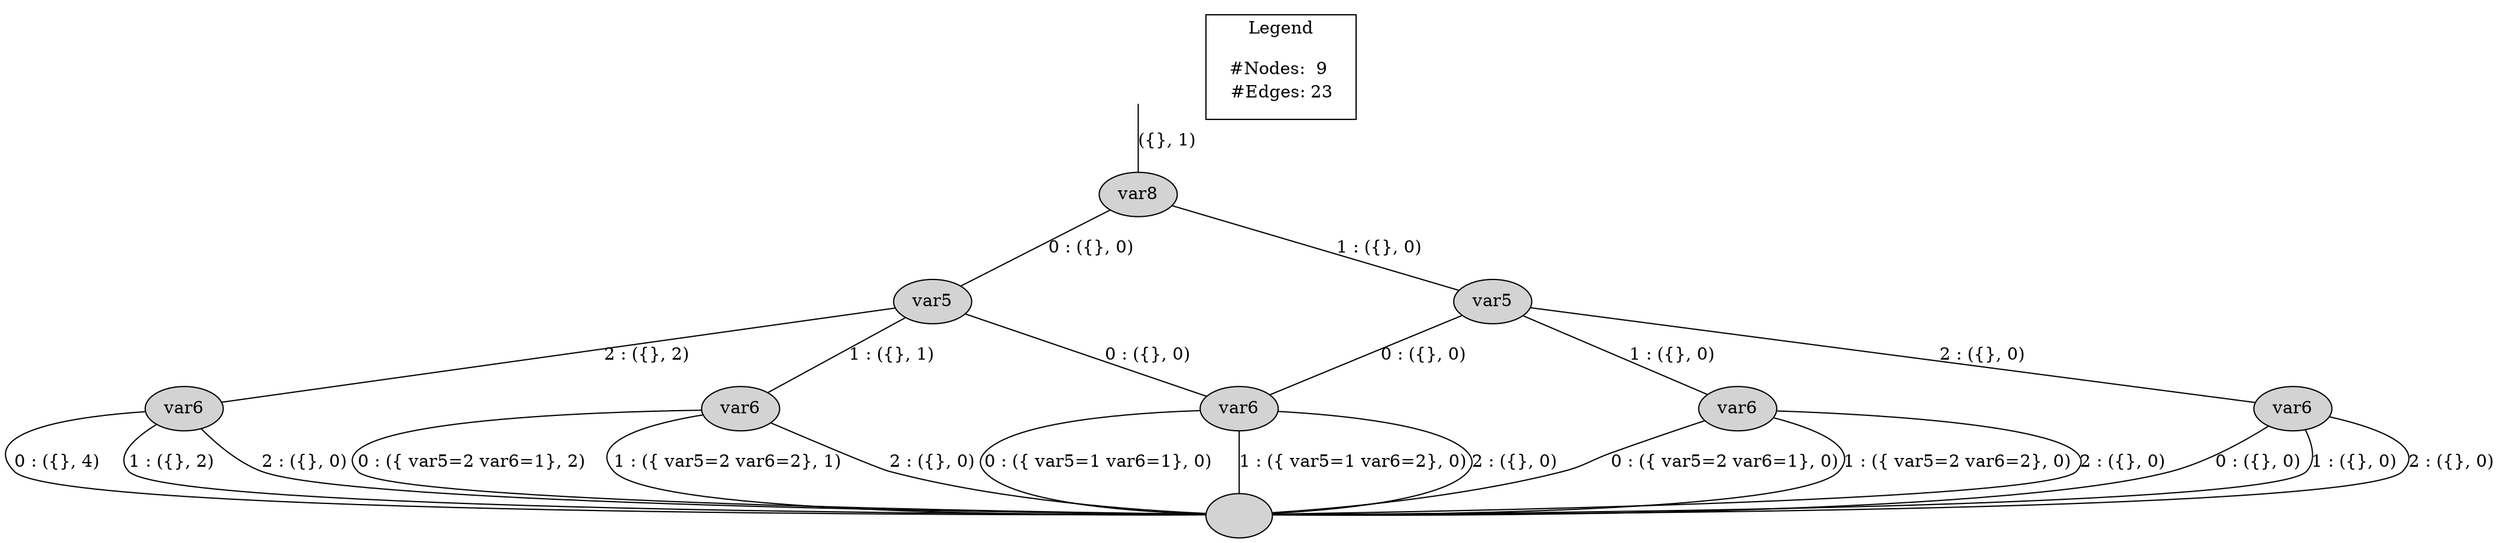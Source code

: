 digraph G {
dummy [style=invis];
dummy -> "8"[arrowhead=none, label="({}, 1)"];
"8"[style=filled, fillcolor=lightgrey, label="var8"];
"8" -> "4" [arrowhead=none,label="0 : ({}, 0)"];
"4"[style=filled, fillcolor=lightgrey, label="var5"];
"4" -> "1" [arrowhead=none,label="0 : ({}, 0)"];
"1"[style=filled, fillcolor=lightgrey, label="var6"];
"1" -> "0" [arrowhead=none,label="0 : ({ var5=1 var6=1}, 0)"];
"0"[style=filled, fillcolor=lightgrey, label=" "];
"1" -> "0" [arrowhead=none,label="1 : ({ var5=1 var6=2}, 0)"];
"1" -> "0" [arrowhead=none,label="2 : ({}, 0)"];
"4" -> "2" [arrowhead=none,label="1 : ({}, 1)"];
"2"[style=filled, fillcolor=lightgrey, label="var6"];
"2" -> "0" [arrowhead=none,label="0 : ({ var5=2 var6=1}, 2)"];
"2" -> "0" [arrowhead=none,label="1 : ({ var5=2 var6=2}, 1)"];
"2" -> "0" [arrowhead=none,label="2 : ({}, 0)"];
"4" -> "3" [arrowhead=none,label="2 : ({}, 2)"];
"3"[style=filled, fillcolor=lightgrey, label="var6"];
"3" -> "0" [arrowhead=none,label="0 : ({}, 4)"];
"3" -> "0" [arrowhead=none,label="1 : ({}, 2)"];
"3" -> "0" [arrowhead=none,label="2 : ({}, 0)"];
"8" -> "7" [arrowhead=none,label="1 : ({}, 0)"];
"7"[style=filled, fillcolor=lightgrey, label="var5"];
"7" -> "1" [arrowhead=none,label="0 : ({}, 0)"];
"7" -> "5" [arrowhead=none,label="1 : ({}, 0)"];
"5"[style=filled, fillcolor=lightgrey, label="var6"];
"5" -> "0" [arrowhead=none,label="0 : ({ var5=2 var6=1}, 0)"];
"5" -> "0" [arrowhead=none,label="1 : ({ var5=2 var6=2}, 0)"];
"5" -> "0" [arrowhead=none,label="2 : ({}, 0)"];
"7" -> "6" [arrowhead=none,label="2 : ({}, 0)"];
"6"[style=filled, fillcolor=lightgrey, label="var6"];
"6" -> "0" [arrowhead=none,label="0 : ({}, 0)"];
"6" -> "0" [arrowhead=none,label="1 : ({}, 0)"];
"6" -> "0" [arrowhead=none,label="2 : ({}, 0)"];
{rank=same;"0";}
{rank=same;"1";"2";"3";"5";"6";}
{rank=same;"4";"7";}
{rank=same;"8";}
node [shape=plaintext]subgraph cluster_01 {label = "Legend";key [label=<<table border="0" cellpadding="2" cellspacing="0" cellborder="0">  <tr><td align="right" port="i1">#Nodes:</td><td>9</td></tr>  <tr><td align="right" port="i2">#Edges:</td><td>23</td></tr>  </table>>]}}
